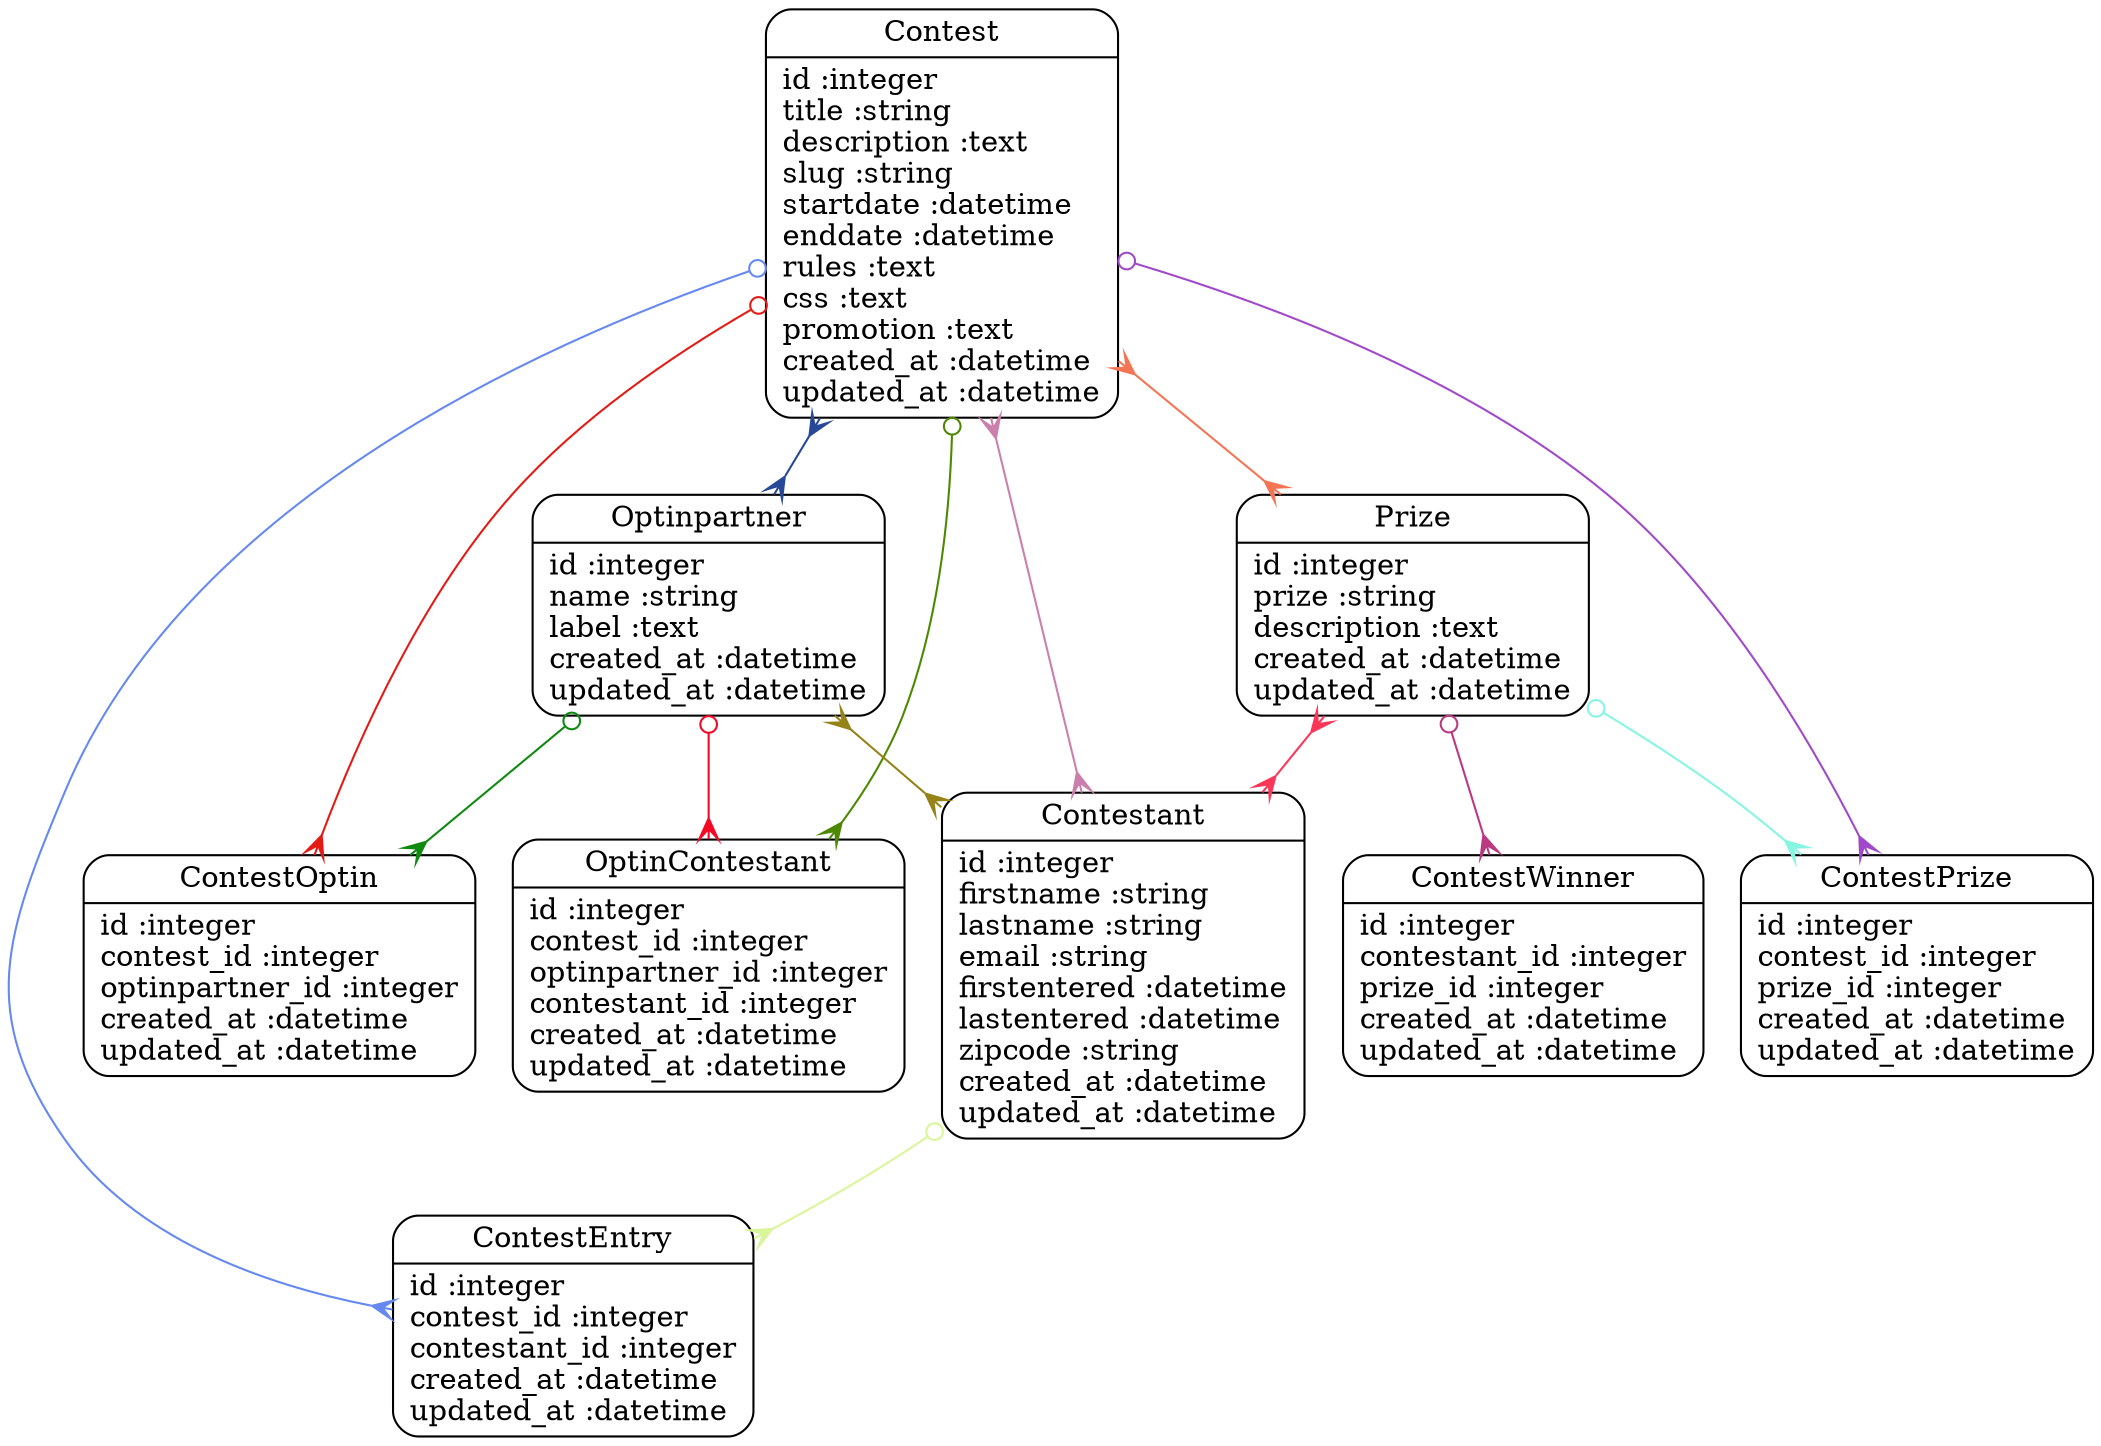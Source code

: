 digraph models_diagram {
	graph[overlap=false, splines=true]
	"Contest" [shape=Mrecord, label="{Contest|id :integer\ltitle :string\ldescription :text\lslug :string\lstartdate :datetime\lenddate :datetime\lrules :text\lcss :text\lpromotion :text\lcreated_at :datetime\lupdated_at :datetime\l}"]
	"ContestEntry" [shape=Mrecord, label="{ContestEntry|id :integer\lcontest_id :integer\lcontestant_id :integer\lcreated_at :datetime\lupdated_at :datetime\l}"]
	"ContestOptin" [shape=Mrecord, label="{ContestOptin|id :integer\lcontest_id :integer\loptinpartner_id :integer\lcreated_at :datetime\lupdated_at :datetime\l}"]
	"ContestPrize" [shape=Mrecord, label="{ContestPrize|id :integer\lcontest_id :integer\lprize_id :integer\lcreated_at :datetime\lupdated_at :datetime\l}"]
	"ContestWinner" [shape=Mrecord, label="{ContestWinner|id :integer\lcontestant_id :integer\lprize_id :integer\lcreated_at :datetime\lupdated_at :datetime\l}"]
	"Contestant" [shape=Mrecord, label="{Contestant|id :integer\lfirstname :string\llastname :string\lemail :string\lfirstentered :datetime\llastentered :datetime\lzipcode :string\lcreated_at :datetime\lupdated_at :datetime\l}"]
	"OptinContestant" [shape=Mrecord, label="{OptinContestant|id :integer\lcontest_id :integer\loptinpartner_id :integer\lcontestant_id :integer\lcreated_at :datetime\lupdated_at :datetime\l}"]
	"Optinpartner" [shape=Mrecord, label="{Optinpartner|id :integer\lname :string\llabel :text\lcreated_at :datetime\lupdated_at :datetime\l}"]
	"Prize" [shape=Mrecord, label="{Prize|id :integer\lprize :string\ldescription :text\lcreated_at :datetime\lupdated_at :datetime\l}"]
	"Contest" -> "ContestEntry" [arrowtail=odot, arrowhead=crow, dir=both color="#6588F1"]
	"Contest" -> "Contestant" [arrowtail=crow, arrowhead=crow, dir=both color="#CB7FAD"]
	"Contest" -> "ContestPrize" [arrowtail=odot, arrowhead=crow, dir=both color="#A149C9"]
	"Contest" -> "Prize" [arrowtail=crow, arrowhead=crow, dir=both color="#F47553"]
	"Contest" -> "ContestOptin" [arrowtail=odot, arrowhead=crow, dir=both color="#E41A15"]
	"Contest" -> "Optinpartner" [arrowtail=crow, arrowhead=crow, dir=both color="#274897"]
	"Contest" -> "OptinContestant" [arrowtail=odot, arrowhead=crow, dir=both color="#4D8801"]
	"Contestant" -> "ContestEntry" [arrowtail=odot, arrowhead=crow, dir=both color="#DAF69A"]
	"Optinpartner" -> "ContestOptin" [arrowtail=odot, arrowhead=crow, dir=both color="#0E8A10"]
	"Optinpartner" -> "OptinContestant" [arrowtail=odot, arrowhead=crow, dir=both color="#F40925"]
	"Optinpartner" -> "Contestant" [arrowtail=crow, arrowhead=crow, dir=both color="#958317"]
	"Prize" -> "ContestPrize" [arrowtail=odot, arrowhead=crow, dir=both color="#86F6E3"]
	"Prize" -> "ContestWinner" [arrowtail=odot, arrowhead=crow, dir=both color="#BB3980"]
	"Prize" -> "Contestant" [arrowtail=crow, arrowhead=crow, dir=both color="#FB3658"]
}
